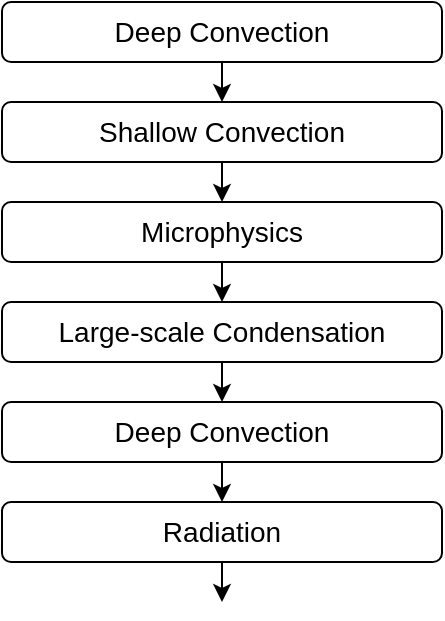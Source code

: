<mxfile version="20.2.2" type="github">
  <diagram id="Ht1M8jgEwFfnCIfOTk4-" name="Page-1">
    <mxGraphModel dx="1426" dy="-112" grid="1" gridSize="10" guides="1" tooltips="1" connect="1" arrows="1" fold="1" page="1" pageScale="1" pageWidth="1169" pageHeight="827" math="0" shadow="0">
      <root>
        <mxCell id="0" />
        <mxCell id="1" parent="0" />
        <mxCell id="GmTVOEJl1kZGtkM0qd9g-9" value="" style="rounded=1;whiteSpace=wrap;html=1;" vertex="1" parent="1">
          <mxGeometry x="120" y="840" width="220" height="30" as="geometry" />
        </mxCell>
        <mxCell id="GmTVOEJl1kZGtkM0qd9g-12" value="" style="edgeStyle=orthogonalEdgeStyle;rounded=0;orthogonalLoop=1;jettySize=auto;html=1;" edge="1" parent="1" source="GmTVOEJl1kZGtkM0qd9g-10">
          <mxGeometry relative="1" as="geometry">
            <mxPoint x="230" y="890" as="targetPoint" />
          </mxGeometry>
        </mxCell>
        <mxCell id="GmTVOEJl1kZGtkM0qd9g-10" value="&lt;font style=&quot;font-size: 14px;&quot;&gt;Deep Convection&lt;/font&gt;" style="text;html=1;strokeColor=none;fillColor=none;align=center;verticalAlign=middle;whiteSpace=wrap;rounded=0;" vertex="1" parent="1">
          <mxGeometry x="160" y="840" width="140" height="30" as="geometry" />
        </mxCell>
        <mxCell id="GmTVOEJl1kZGtkM0qd9g-19" value="" style="rounded=1;whiteSpace=wrap;html=1;" vertex="1" parent="1">
          <mxGeometry x="120" y="890" width="220" height="30" as="geometry" />
        </mxCell>
        <mxCell id="GmTVOEJl1kZGtkM0qd9g-20" value="" style="edgeStyle=orthogonalEdgeStyle;rounded=0;orthogonalLoop=1;jettySize=auto;html=1;" edge="1" source="GmTVOEJl1kZGtkM0qd9g-21" parent="1">
          <mxGeometry relative="1" as="geometry">
            <mxPoint x="230" y="940" as="targetPoint" />
          </mxGeometry>
        </mxCell>
        <mxCell id="GmTVOEJl1kZGtkM0qd9g-21" value="&lt;span style=&quot;font-size: 14px;&quot;&gt;Shallow Convection&lt;/span&gt;" style="text;html=1;strokeColor=none;fillColor=none;align=center;verticalAlign=middle;whiteSpace=wrap;rounded=0;" vertex="1" parent="1">
          <mxGeometry x="160" y="890" width="140" height="30" as="geometry" />
        </mxCell>
        <mxCell id="GmTVOEJl1kZGtkM0qd9g-22" value="" style="rounded=1;whiteSpace=wrap;html=1;" vertex="1" parent="1">
          <mxGeometry x="120" y="940" width="220" height="30" as="geometry" />
        </mxCell>
        <mxCell id="GmTVOEJl1kZGtkM0qd9g-23" value="" style="edgeStyle=orthogonalEdgeStyle;rounded=0;orthogonalLoop=1;jettySize=auto;html=1;" edge="1" source="GmTVOEJl1kZGtkM0qd9g-24" parent="1">
          <mxGeometry relative="1" as="geometry">
            <mxPoint x="230" y="990" as="targetPoint" />
          </mxGeometry>
        </mxCell>
        <mxCell id="GmTVOEJl1kZGtkM0qd9g-24" value="&lt;span style=&quot;font-size: 14px;&quot;&gt;Microphysics&lt;/span&gt;" style="text;html=1;strokeColor=none;fillColor=none;align=center;verticalAlign=middle;whiteSpace=wrap;rounded=0;" vertex="1" parent="1">
          <mxGeometry x="160" y="940" width="140" height="30" as="geometry" />
        </mxCell>
        <mxCell id="GmTVOEJl1kZGtkM0qd9g-25" value="&lt;font style=&quot;font-size: 14px;&quot;&gt;Large-scale Condensation&lt;/font&gt;" style="rounded=1;whiteSpace=wrap;html=1;" vertex="1" parent="1">
          <mxGeometry x="120" y="990" width="220" height="30" as="geometry" />
        </mxCell>
        <mxCell id="GmTVOEJl1kZGtkM0qd9g-26" value="" style="edgeStyle=orthogonalEdgeStyle;rounded=0;orthogonalLoop=1;jettySize=auto;html=1;" edge="1" parent="1">
          <mxGeometry relative="1" as="geometry">
            <mxPoint x="230" y="1020" as="sourcePoint" />
            <mxPoint x="230" y="1040" as="targetPoint" />
          </mxGeometry>
        </mxCell>
        <mxCell id="GmTVOEJl1kZGtkM0qd9g-28" value="" style="rounded=1;whiteSpace=wrap;html=1;" vertex="1" parent="1">
          <mxGeometry x="120" y="1040" width="220" height="30" as="geometry" />
        </mxCell>
        <mxCell id="GmTVOEJl1kZGtkM0qd9g-29" value="" style="edgeStyle=orthogonalEdgeStyle;rounded=0;orthogonalLoop=1;jettySize=auto;html=1;" edge="1" source="GmTVOEJl1kZGtkM0qd9g-30" parent="1">
          <mxGeometry relative="1" as="geometry">
            <mxPoint x="230" y="1090" as="targetPoint" />
          </mxGeometry>
        </mxCell>
        <mxCell id="GmTVOEJl1kZGtkM0qd9g-30" value="&lt;font style=&quot;font-size: 14px;&quot;&gt;Deep Convection&lt;/font&gt;" style="text;html=1;strokeColor=none;fillColor=none;align=center;verticalAlign=middle;whiteSpace=wrap;rounded=0;" vertex="1" parent="1">
          <mxGeometry x="160" y="1040" width="140" height="30" as="geometry" />
        </mxCell>
        <mxCell id="GmTVOEJl1kZGtkM0qd9g-31" value="" style="rounded=1;whiteSpace=wrap;html=1;" vertex="1" parent="1">
          <mxGeometry x="120" y="1090" width="220" height="30" as="geometry" />
        </mxCell>
        <mxCell id="GmTVOEJl1kZGtkM0qd9g-32" value="" style="edgeStyle=orthogonalEdgeStyle;rounded=0;orthogonalLoop=1;jettySize=auto;html=1;" edge="1" source="GmTVOEJl1kZGtkM0qd9g-33" parent="1">
          <mxGeometry relative="1" as="geometry">
            <mxPoint x="230" y="1140" as="targetPoint" />
          </mxGeometry>
        </mxCell>
        <mxCell id="GmTVOEJl1kZGtkM0qd9g-33" value="&lt;span style=&quot;font-size: 14px;&quot;&gt;Radiation&lt;/span&gt;" style="text;html=1;strokeColor=none;fillColor=none;align=center;verticalAlign=middle;whiteSpace=wrap;rounded=0;" vertex="1" parent="1">
          <mxGeometry x="160" y="1090" width="140" height="30" as="geometry" />
        </mxCell>
      </root>
    </mxGraphModel>
  </diagram>
</mxfile>
